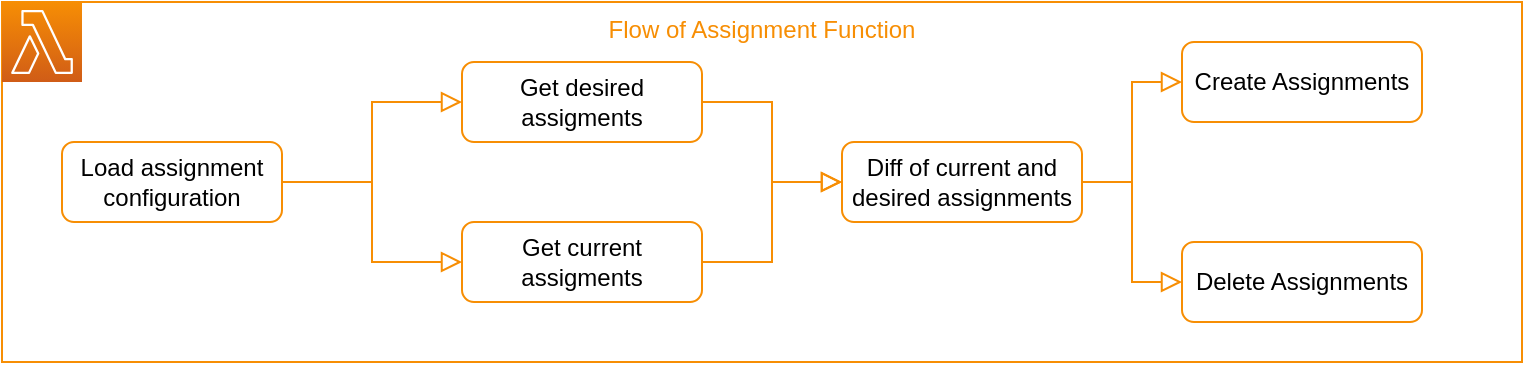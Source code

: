 <mxfile version="20.3.0" type="google"><diagram id="C5RBs43oDa-KdzZeNtuy" name="Page-1"><mxGraphModel grid="1" page="1" gridSize="10" guides="1" tooltips="1" connect="1" arrows="1" fold="1" pageScale="1" pageWidth="827" pageHeight="1169" math="0" shadow="0"><root><mxCell id="WIyWlLk6GJQsqaUBKTNV-0"/><mxCell id="WIyWlLk6GJQsqaUBKTNV-1" parent="WIyWlLk6GJQsqaUBKTNV-0"/><mxCell id="jMcxXTDXgHYhq3yzAQrj-10" value="Flow of Assignment Function" style="fillColor=none;strokeColor=#F78E04;verticalAlign=top;fontStyle=0;fontColor=#F78E04;" vertex="1" parent="WIyWlLk6GJQsqaUBKTNV-1"><mxGeometry x="40" y="10" width="760" height="180" as="geometry"/></mxCell><mxCell id="WIyWlLk6GJQsqaUBKTNV-2" value="" style="rounded=0;html=1;jettySize=auto;orthogonalLoop=1;fontSize=11;endArrow=block;endFill=0;endSize=8;strokeWidth=1;shadow=0;labelBackgroundColor=none;edgeStyle=orthogonalEdgeStyle;entryX=0;entryY=0.5;entryDx=0;entryDy=0;strokeColor=#F78E04;" edge="1" parent="WIyWlLk6GJQsqaUBKTNV-1" source="WIyWlLk6GJQsqaUBKTNV-3" target="jMcxXTDXgHYhq3yzAQrj-0"><mxGeometry relative="1" as="geometry"><mxPoint x="250" y="100" as="targetPoint"/></mxGeometry></mxCell><mxCell id="jMcxXTDXgHYhq3yzAQrj-2" style="edgeStyle=orthogonalEdgeStyle;rounded=0;orthogonalLoop=1;jettySize=auto;html=1;entryX=0;entryY=0.5;entryDx=0;entryDy=0;endArrow=block;endFill=0;endSize=8;strokeColor=#F78E04;" edge="1" parent="WIyWlLk6GJQsqaUBKTNV-1" source="WIyWlLk6GJQsqaUBKTNV-3" target="jMcxXTDXgHYhq3yzAQrj-1"><mxGeometry relative="1" as="geometry"/></mxCell><mxCell id="WIyWlLk6GJQsqaUBKTNV-3" value="Load assignment configuration" style="rounded=1;whiteSpace=wrap;html=1;fontSize=12;glass=0;strokeWidth=1;shadow=0;strokeColor=#F78E04;" vertex="1" parent="WIyWlLk6GJQsqaUBKTNV-1"><mxGeometry x="70" y="80" width="110" height="40" as="geometry"/></mxCell><mxCell id="jMcxXTDXgHYhq3yzAQrj-7" style="edgeStyle=orthogonalEdgeStyle;rounded=0;orthogonalLoop=1;jettySize=auto;html=1;entryX=0;entryY=0.5;entryDx=0;entryDy=0;endArrow=block;endFill=0;endSize=8;strokeColor=#F78E04;" edge="1" parent="WIyWlLk6GJQsqaUBKTNV-1" source="WIyWlLk6GJQsqaUBKTNV-7" target="jMcxXTDXgHYhq3yzAQrj-6"><mxGeometry relative="1" as="geometry"/></mxCell><mxCell id="jMcxXTDXgHYhq3yzAQrj-9" style="edgeStyle=orthogonalEdgeStyle;rounded=0;orthogonalLoop=1;jettySize=auto;html=1;entryX=0;entryY=0.5;entryDx=0;entryDy=0;endArrow=block;endFill=0;endSize=8;strokeColor=#F78E04;" edge="1" parent="WIyWlLk6GJQsqaUBKTNV-1" source="WIyWlLk6GJQsqaUBKTNV-7" target="jMcxXTDXgHYhq3yzAQrj-8"><mxGeometry relative="1" as="geometry"/></mxCell><mxCell id="WIyWlLk6GJQsqaUBKTNV-7" value="Diff of current and desired assignments" style="rounded=1;whiteSpace=wrap;html=1;fontSize=12;glass=0;strokeWidth=1;shadow=0;strokeColor=#F78E04;" vertex="1" parent="WIyWlLk6GJQsqaUBKTNV-1"><mxGeometry x="460" y="80" width="120" height="40" as="geometry"/></mxCell><mxCell id="jMcxXTDXgHYhq3yzAQrj-4" style="edgeStyle=orthogonalEdgeStyle;rounded=0;orthogonalLoop=1;jettySize=auto;html=1;entryX=0;entryY=0.5;entryDx=0;entryDy=0;endArrow=block;endFill=0;endSize=8;strokeColor=#F78E04;" edge="1" parent="WIyWlLk6GJQsqaUBKTNV-1" source="jMcxXTDXgHYhq3yzAQrj-0" target="WIyWlLk6GJQsqaUBKTNV-7"><mxGeometry relative="1" as="geometry"/></mxCell><mxCell id="jMcxXTDXgHYhq3yzAQrj-0" value="Get desired assigments" style="rounded=1;whiteSpace=wrap;html=1;fontSize=12;glass=0;strokeWidth=1;shadow=0;strokeColor=#F78E04;" vertex="1" parent="WIyWlLk6GJQsqaUBKTNV-1"><mxGeometry x="270" y="40" width="120" height="40" as="geometry"/></mxCell><mxCell id="jMcxXTDXgHYhq3yzAQrj-5" style="edgeStyle=orthogonalEdgeStyle;rounded=0;orthogonalLoop=1;jettySize=auto;html=1;endArrow=block;endFill=0;endSize=8;strokeColor=#F78E04;" edge="1" parent="WIyWlLk6GJQsqaUBKTNV-1" source="jMcxXTDXgHYhq3yzAQrj-1" target="WIyWlLk6GJQsqaUBKTNV-7"><mxGeometry relative="1" as="geometry"/></mxCell><mxCell id="jMcxXTDXgHYhq3yzAQrj-1" value="Get current assigments" style="rounded=1;whiteSpace=wrap;html=1;fontSize=12;glass=0;strokeWidth=1;shadow=0;strokeColor=#F78E04;" vertex="1" parent="WIyWlLk6GJQsqaUBKTNV-1"><mxGeometry x="270" y="120" width="120" height="40" as="geometry"/></mxCell><mxCell id="jMcxXTDXgHYhq3yzAQrj-6" value="Create Assignments" style="rounded=1;whiteSpace=wrap;html=1;fontSize=12;glass=0;strokeWidth=1;shadow=0;strokeColor=#F78E04;" vertex="1" parent="WIyWlLk6GJQsqaUBKTNV-1"><mxGeometry x="630" y="30" width="120" height="40" as="geometry"/></mxCell><mxCell id="jMcxXTDXgHYhq3yzAQrj-8" value="Delete Assignments" style="rounded=1;whiteSpace=wrap;html=1;fontSize=12;glass=0;strokeWidth=1;shadow=0;strokeColor=#F78E04;" vertex="1" parent="WIyWlLk6GJQsqaUBKTNV-1"><mxGeometry x="630" y="130" width="120" height="40" as="geometry"/></mxCell><mxCell id="jMcxXTDXgHYhq3yzAQrj-11" value="" style="sketch=0;points=[[0,0,0],[0.25,0,0],[0.5,0,0],[0.75,0,0],[1,0,0],[0,1,0],[0.25,1,0],[0.5,1,0],[0.75,1,0],[1,1,0],[0,0.25,0],[0,0.5,0],[0,0.75,0],[1,0.25,0],[1,0.5,0],[1,0.75,0]];outlineConnect=0;fontColor=#232F3E;gradientColor=#F78E04;gradientDirection=north;fillColor=#D05C17;strokeColor=#ffffff;dashed=0;verticalLabelPosition=bottom;verticalAlign=top;align=center;html=1;fontSize=12;fontStyle=0;aspect=fixed;shape=mxgraph.aws4.resourceIcon;resIcon=mxgraph.aws4.lambda;" vertex="1" parent="WIyWlLk6GJQsqaUBKTNV-1"><mxGeometry x="40" y="10" width="40" height="40" as="geometry"/></mxCell></root></mxGraphModel></diagram></mxfile>